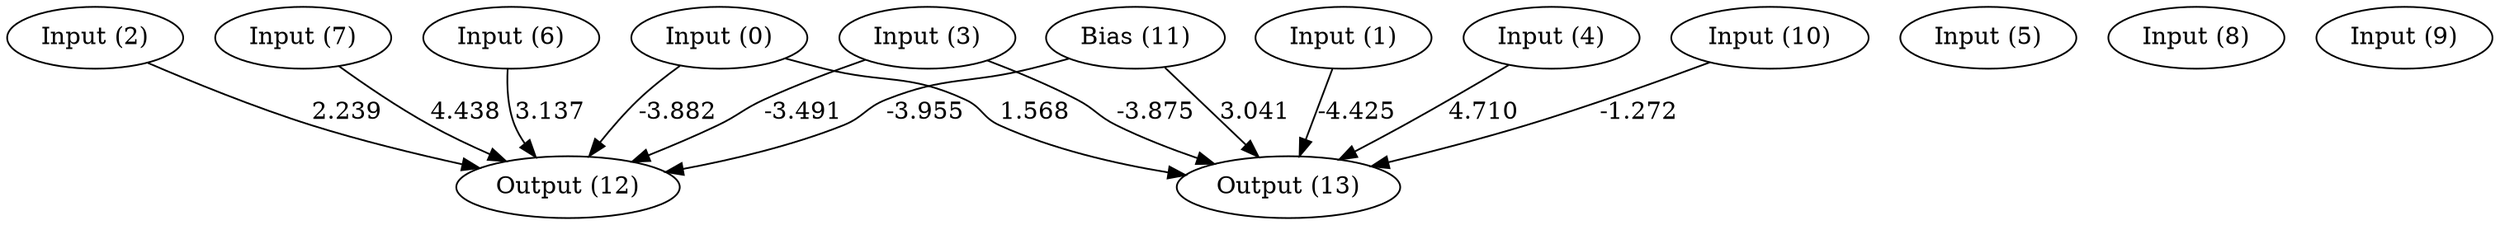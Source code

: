 digraph G {
  11 [ label="Bias (11)" ];
  0 [ label="Input (0)" ];
  1 [ label="Input (1)" ];
  2 [ label="Input (2)" ];
  3 [ label="Input (3)" ];
  4 [ label="Input (4)" ];
  5 [ label="Input (5)" ];
  6 [ label="Input (6)" ];
  7 [ label="Input (7)" ];
  8 [ label="Input (8)" ];
  9 [ label="Input (9)" ];
  10 [ label="Input (10)" ];
  12 [ label="Output (12)" ];
  13 [ label="Output (13)" ];
  { rank=same 11 0 1 2 3 4 5 6 7 8 9 10 }
  { rank=same 12 13 }
  11 -> 12 [ label="-3.955" ];
  11 -> 13 [ label="3.041" ];
  0 -> 12 [ label="-3.882" ];
  0 -> 13 [ label="1.568" ];
  1 -> 13 [ label="-4.425" ];
  2 -> 12 [ label="2.239" ];
  3 -> 12 [ label="-3.491" ];
  3 -> 13 [ label="-3.875" ];
  4 -> 13 [ label="4.710" ];
  6 -> 12 [ label="3.137" ];
  7 -> 12 [ label="4.438" ];
  10 -> 13 [ label="-1.272" ];
}
